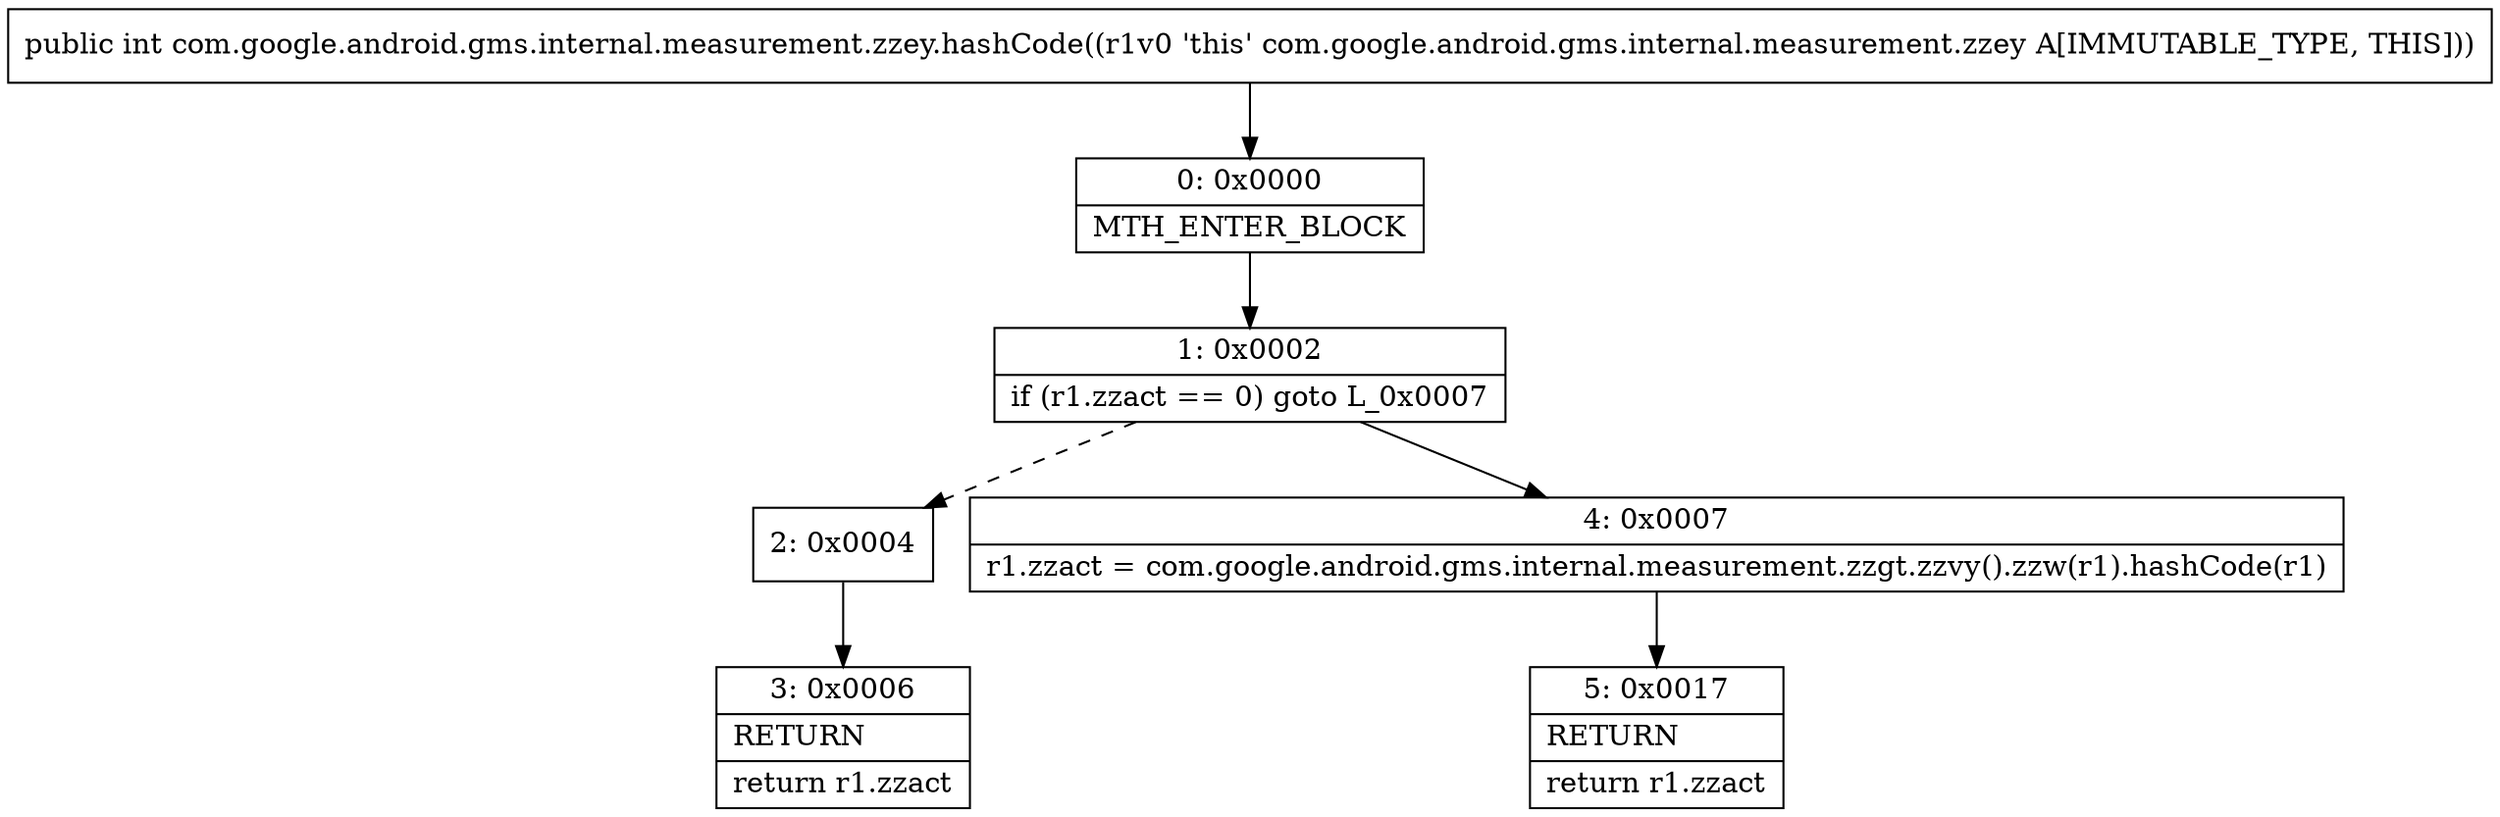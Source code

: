 digraph "CFG forcom.google.android.gms.internal.measurement.zzey.hashCode()I" {
Node_0 [shape=record,label="{0\:\ 0x0000|MTH_ENTER_BLOCK\l}"];
Node_1 [shape=record,label="{1\:\ 0x0002|if (r1.zzact == 0) goto L_0x0007\l}"];
Node_2 [shape=record,label="{2\:\ 0x0004}"];
Node_3 [shape=record,label="{3\:\ 0x0006|RETURN\l|return r1.zzact\l}"];
Node_4 [shape=record,label="{4\:\ 0x0007|r1.zzact = com.google.android.gms.internal.measurement.zzgt.zzvy().zzw(r1).hashCode(r1)\l}"];
Node_5 [shape=record,label="{5\:\ 0x0017|RETURN\l|return r1.zzact\l}"];
MethodNode[shape=record,label="{public int com.google.android.gms.internal.measurement.zzey.hashCode((r1v0 'this' com.google.android.gms.internal.measurement.zzey A[IMMUTABLE_TYPE, THIS])) }"];
MethodNode -> Node_0;
Node_0 -> Node_1;
Node_1 -> Node_2[style=dashed];
Node_1 -> Node_4;
Node_2 -> Node_3;
Node_4 -> Node_5;
}

